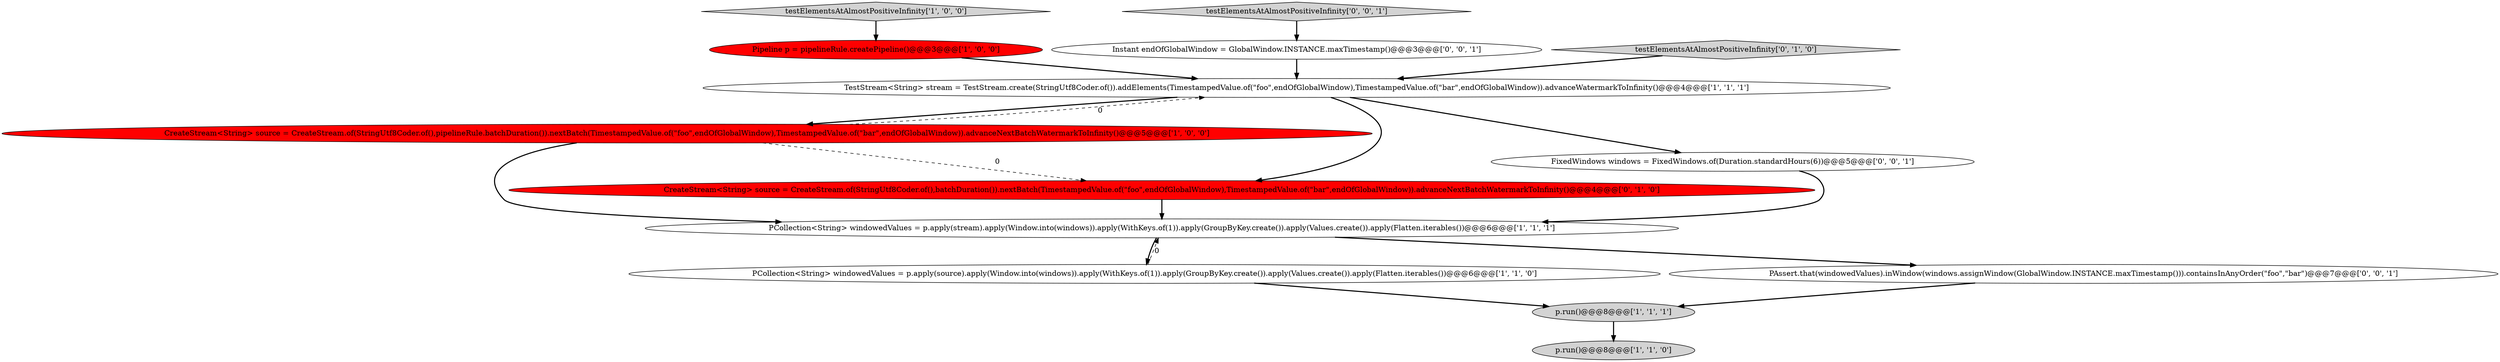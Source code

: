 digraph {
1 [style = filled, label = "testElementsAtAlmostPositiveInfinity['1', '0', '0']", fillcolor = lightgray, shape = diamond image = "AAA0AAABBB1BBB"];
10 [style = filled, label = "Instant endOfGlobalWindow = GlobalWindow.INSTANCE.maxTimestamp()@@@3@@@['0', '0', '1']", fillcolor = white, shape = ellipse image = "AAA0AAABBB3BBB"];
0 [style = filled, label = "CreateStream<String> source = CreateStream.of(StringUtf8Coder.of(),pipelineRule.batchDuration()).nextBatch(TimestampedValue.of(\"foo\",endOfGlobalWindow),TimestampedValue.of(\"bar\",endOfGlobalWindow)).advanceNextBatchWatermarkToInfinity()@@@5@@@['1', '0', '0']", fillcolor = red, shape = ellipse image = "AAA1AAABBB1BBB"];
3 [style = filled, label = "p.run()@@@8@@@['1', '1', '0']", fillcolor = lightgray, shape = ellipse image = "AAA0AAABBB1BBB"];
4 [style = filled, label = "PCollection<String> windowedValues = p.apply(source).apply(Window.into(windows)).apply(WithKeys.of(1)).apply(GroupByKey.create()).apply(Values.create()).apply(Flatten.iterables())@@@6@@@['1', '1', '0']", fillcolor = white, shape = ellipse image = "AAA0AAABBB1BBB"];
12 [style = filled, label = "testElementsAtAlmostPositiveInfinity['0', '0', '1']", fillcolor = lightgray, shape = diamond image = "AAA0AAABBB3BBB"];
2 [style = filled, label = "p.run()@@@8@@@['1', '1', '1']", fillcolor = lightgray, shape = ellipse image = "AAA0AAABBB1BBB"];
8 [style = filled, label = "CreateStream<String> source = CreateStream.of(StringUtf8Coder.of(),batchDuration()).nextBatch(TimestampedValue.of(\"foo\",endOfGlobalWindow),TimestampedValue.of(\"bar\",endOfGlobalWindow)).advanceNextBatchWatermarkToInfinity()@@@4@@@['0', '1', '0']", fillcolor = red, shape = ellipse image = "AAA1AAABBB2BBB"];
6 [style = filled, label = "PCollection<String> windowedValues = p.apply(stream).apply(Window.into(windows)).apply(WithKeys.of(1)).apply(GroupByKey.create()).apply(Values.create()).apply(Flatten.iterables())@@@6@@@['1', '1', '1']", fillcolor = white, shape = ellipse image = "AAA0AAABBB1BBB"];
9 [style = filled, label = "testElementsAtAlmostPositiveInfinity['0', '1', '0']", fillcolor = lightgray, shape = diamond image = "AAA0AAABBB2BBB"];
13 [style = filled, label = "PAssert.that(windowedValues).inWindow(windows.assignWindow(GlobalWindow.INSTANCE.maxTimestamp())).containsInAnyOrder(\"foo\",\"bar\")@@@7@@@['0', '0', '1']", fillcolor = white, shape = ellipse image = "AAA0AAABBB3BBB"];
7 [style = filled, label = "TestStream<String> stream = TestStream.create(StringUtf8Coder.of()).addElements(TimestampedValue.of(\"foo\",endOfGlobalWindow),TimestampedValue.of(\"bar\",endOfGlobalWindow)).advanceWatermarkToInfinity()@@@4@@@['1', '1', '1']", fillcolor = white, shape = ellipse image = "AAA0AAABBB1BBB"];
11 [style = filled, label = "FixedWindows windows = FixedWindows.of(Duration.standardHours(6))@@@5@@@['0', '0', '1']", fillcolor = white, shape = ellipse image = "AAA0AAABBB3BBB"];
5 [style = filled, label = "Pipeline p = pipelineRule.createPipeline()@@@3@@@['1', '0', '0']", fillcolor = red, shape = ellipse image = "AAA1AAABBB1BBB"];
1->5 [style = bold, label=""];
5->7 [style = bold, label=""];
6->4 [style = bold, label=""];
0->8 [style = dashed, label="0"];
7->0 [style = bold, label=""];
8->6 [style = bold, label=""];
7->11 [style = bold, label=""];
4->2 [style = bold, label=""];
12->10 [style = bold, label=""];
9->7 [style = bold, label=""];
7->8 [style = bold, label=""];
0->7 [style = dashed, label="0"];
0->6 [style = bold, label=""];
10->7 [style = bold, label=""];
4->6 [style = dashed, label="0"];
6->13 [style = bold, label=""];
2->3 [style = bold, label=""];
11->6 [style = bold, label=""];
13->2 [style = bold, label=""];
}

